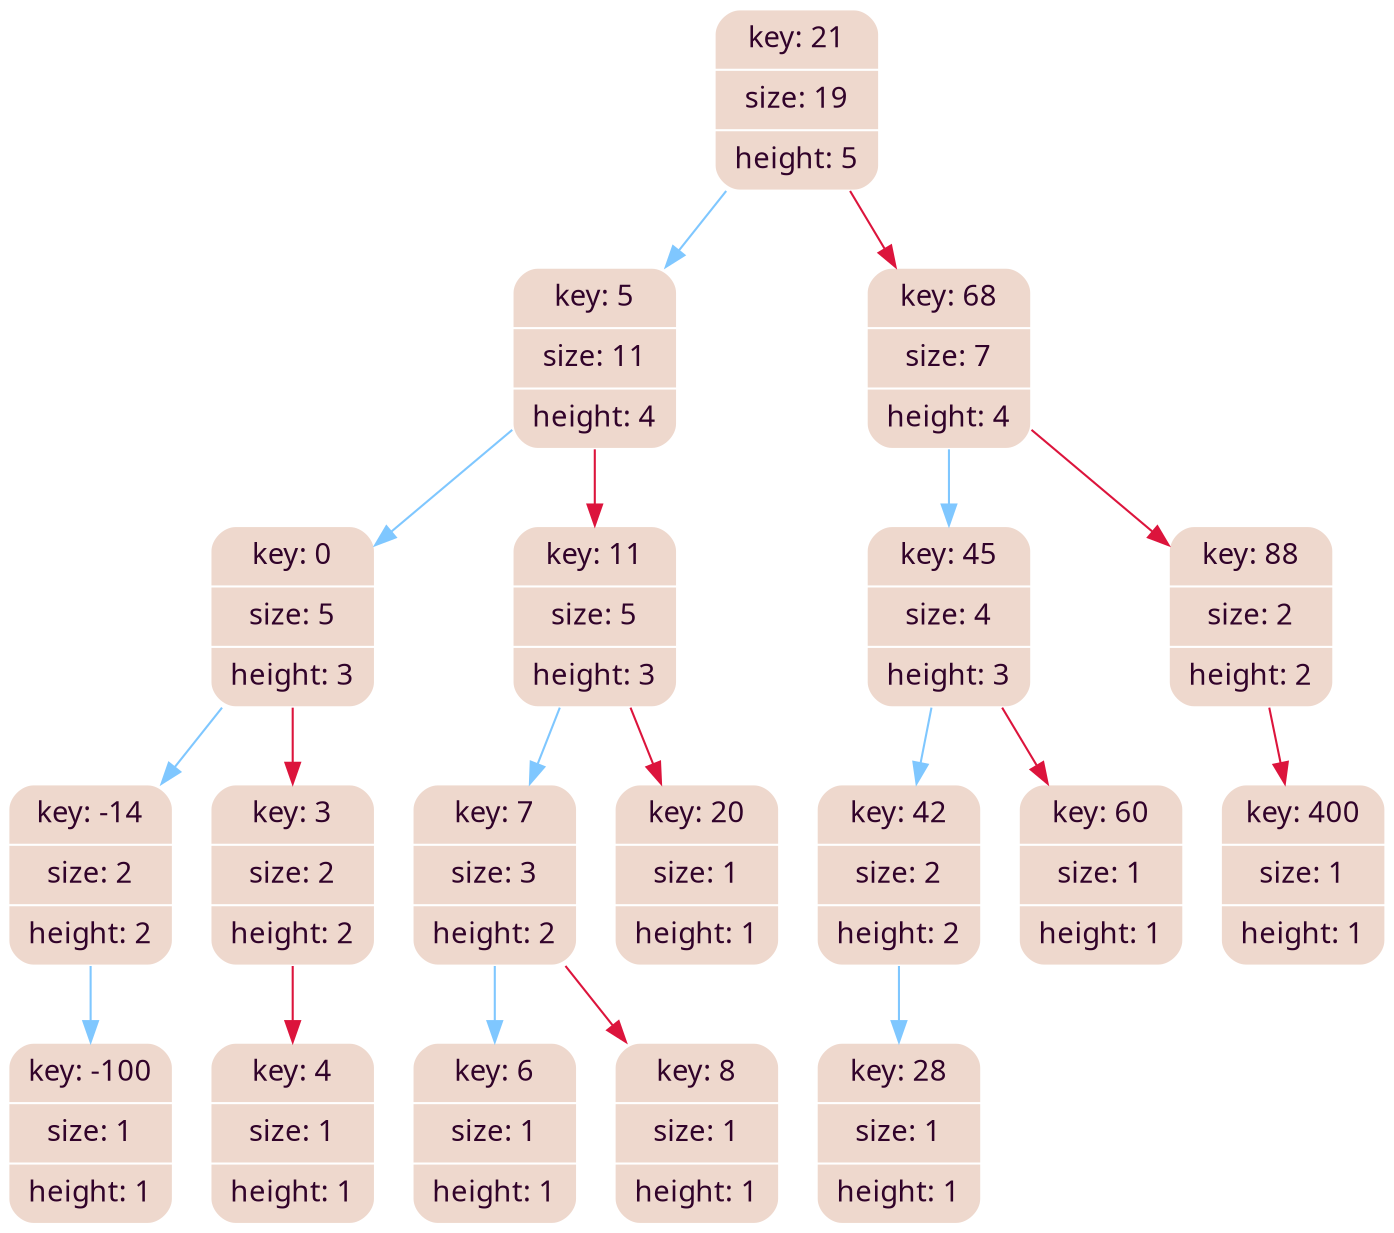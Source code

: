 digraph   
{
rankdir = ""
splines = "true"

node0x604000000090 [shape      = "Mrecord", width = 1.1, height = 1.21,  fillcolor   = "#eed8cd", style = "filled", fontcolor= " #31032A", fontname = "Calibri", color = "white", label = "{key: 21| size: 19| height: 5}"]
node0x604000000090 -> node0x604000000010 [color = "#7FC7FF", style = "", constraint = true, fillcolor = "#7FC7FF",   fontcolor = "", fontname = "Calibri", label = ""];
node0x604000000010 [shape      = "Mrecord", width = 1.1, height = 1.21,  fillcolor   = "#eed8cd", style = "filled", fontcolor= " #31032A", fontname = "Calibri", color = "white", label = "{key: 5| size: 11| height: 4}"]
node0x604000000010 -> node0x604000000110 [color = "#7FC7FF", style = "", constraint = true, fillcolor = "#7FC7FF",   fontcolor = "", fontname = "Calibri", label = ""];
node0x604000000110 [shape      = "Mrecord", width = 1.1, height = 1.21,  fillcolor   = "#eed8cd", style = "filled", fontcolor= " #31032A", fontname = "Calibri", color = "white", label = "{key: 0| size: 5| height: 3}"]
node0x604000000110 -> node0x6040000000d0 [color = "#7FC7FF", style = "", constraint = true, fillcolor = "#7FC7FF",   fontcolor = "", fontname = "Calibri", label = ""];
node0x6040000000d0 [shape      = "Mrecord", width = 1.1, height = 1.21,  fillcolor   = "#eed8cd", style = "filled", fontcolor= " #31032A", fontname = "Calibri", color = "white", label = "{key: -14| size: 2| height: 2}"]
node0x6040000000d0 -> node0x604000000250 [color = "#7FC7FF", style = "", constraint = true, fillcolor = "#7FC7FF",   fontcolor = "", fontname = "Calibri", label = ""];
node0x604000000250 [shape      = "Mrecord", width = 1.1, height = 1.21,  fillcolor   = "#eed8cd", style = "filled", fontcolor= " #31032A", fontname = "Calibri", color = "white", label = "{key: -100| size: 1| height: 1}"]
node0x604000000110 -> node0x604000000150 [color = "#DC143C", style = "", constraint = true, fillcolor = "#DC143C",   fontcolor = "", fontname = "Calibri", label = ""];
node0x604000000150 [shape      = "Mrecord", width = 1.1, height = 1.21,  fillcolor   = "#eed8cd", style = "filled", fontcolor= " #31032A", fontname = "Calibri", color = "white", label = "{key: 3| size: 2| height: 2}"]
node0x604000000150 -> node0x604000000390 [color = "#DC143C", style = "", constraint = true, fillcolor = "#DC143C",   fontcolor = "", fontname = "Calibri", label = ""];
node0x604000000390 [shape      = "Mrecord", width = 1.1, height = 1.21,  fillcolor   = "#eed8cd", style = "filled", fontcolor= " #31032A", fontname = "Calibri", color = "white", label = "{key: 4| size: 1| height: 1}"]
node0x604000000010 -> node0x6040000001d0 [color = "#DC143C", style = "", constraint = true, fillcolor = "#DC143C",   fontcolor = "", fontname = "Calibri", label = ""];
node0x6040000001d0 [shape      = "Mrecord", width = 1.1, height = 1.21,  fillcolor   = "#eed8cd", style = "filled", fontcolor= " #31032A", fontname = "Calibri", color = "white", label = "{key: 11| size: 5| height: 3}"]
node0x6040000001d0 -> node0x604000000410 [color = "#7FC7FF", style = "", constraint = true, fillcolor = "#7FC7FF",   fontcolor = "", fontname = "Calibri", label = ""];
node0x604000000410 [shape      = "Mrecord", width = 1.1, height = 1.21,  fillcolor   = "#eed8cd", style = "filled", fontcolor= " #31032A", fontname = "Calibri", color = "white", label = "{key: 7| size: 3| height: 2}"]
node0x604000000410 -> node0x6040000003d0 [color = "#7FC7FF", style = "", constraint = true, fillcolor = "#7FC7FF",   fontcolor = "", fontname = "Calibri", label = ""];
node0x6040000003d0 [shape      = "Mrecord", width = 1.1, height = 1.21,  fillcolor   = "#eed8cd", style = "filled", fontcolor= " #31032A", fontname = "Calibri", color = "white", label = "{key: 6| size: 1| height: 1}"]
node0x604000000410 -> node0x604000000450 [color = "#DC143C", style = "", constraint = true, fillcolor = "#DC143C",   fontcolor = "", fontname = "Calibri", label = ""];
node0x604000000450 [shape      = "Mrecord", width = 1.1, height = 1.21,  fillcolor   = "#eed8cd", style = "filled", fontcolor= " #31032A", fontname = "Calibri", color = "white", label = "{key: 8| size: 1| height: 1}"]
node0x6040000001d0 -> node0x604000000050 [color = "#DC143C", style = "", constraint = true, fillcolor = "#DC143C",   fontcolor = "", fontname = "Calibri", label = ""];
node0x604000000050 [shape      = "Mrecord", width = 1.1, height = 1.21,  fillcolor   = "#eed8cd", style = "filled", fontcolor= " #31032A", fontname = "Calibri", color = "white", label = "{key: 20| size: 1| height: 1}"]
node0x604000000090 -> node0x6040000002d0 [color = "#DC143C", style = "", constraint = true, fillcolor = "#DC143C",   fontcolor = "", fontname = "Calibri", label = ""];
node0x6040000002d0 [shape      = "Mrecord", width = 1.1, height = 1.21,  fillcolor   = "#eed8cd", style = "filled", fontcolor= " #31032A", fontname = "Calibri", color = "white", label = "{key: 68| size: 7| height: 4}"]
node0x6040000002d0 -> node0x604000000210 [color = "#7FC7FF", style = "", constraint = true, fillcolor = "#7FC7FF",   fontcolor = "", fontname = "Calibri", label = ""];
node0x604000000210 [shape      = "Mrecord", width = 1.1, height = 1.21,  fillcolor   = "#eed8cd", style = "filled", fontcolor= " #31032A", fontname = "Calibri", color = "white", label = "{key: 45| size: 4| height: 3}"]
node0x604000000210 -> node0x604000000190 [color = "#7FC7FF", style = "", constraint = true, fillcolor = "#7FC7FF",   fontcolor = "", fontname = "Calibri", label = ""];
node0x604000000190 [shape      = "Mrecord", width = 1.1, height = 1.21,  fillcolor   = "#eed8cd", style = "filled", fontcolor= " #31032A", fontname = "Calibri", color = "white", label = "{key: 42| size: 2| height: 2}"]
node0x604000000190 -> node0x604000000490 [color = "#7FC7FF", style = "", constraint = true, fillcolor = "#7FC7FF",   fontcolor = "", fontname = "Calibri", label = ""];
node0x604000000490 [shape      = "Mrecord", width = 1.1, height = 1.21,  fillcolor   = "#eed8cd", style = "filled", fontcolor= " #31032A", fontname = "Calibri", color = "white", label = "{key: 28| size: 1| height: 1}"]
node0x604000000210 -> node0x604000000350 [color = "#DC143C", style = "", constraint = true, fillcolor = "#DC143C",   fontcolor = "", fontname = "Calibri", label = ""];
node0x604000000350 [shape      = "Mrecord", width = 1.1, height = 1.21,  fillcolor   = "#eed8cd", style = "filled", fontcolor= " #31032A", fontname = "Calibri", color = "white", label = "{key: 60| size: 1| height: 1}"]
node0x6040000002d0 -> node0x604000000310 [color = "#DC143C", style = "", constraint = true, fillcolor = "#DC143C",   fontcolor = "", fontname = "Calibri", label = ""];
node0x604000000310 [shape      = "Mrecord", width = 1.1, height = 1.21,  fillcolor   = "#eed8cd", style = "filled", fontcolor= " #31032A", fontname = "Calibri", color = "white", label = "{key: 88| size: 2| height: 2}"]
node0x604000000310 -> node0x604000000290 [color = "#DC143C", style = "", constraint = true, fillcolor = "#DC143C",   fontcolor = "", fontname = "Calibri", label = ""];
node0x604000000290 [shape      = "Mrecord", width = 1.1, height = 1.21,  fillcolor   = "#eed8cd", style = "filled", fontcolor= " #31032A", fontname = "Calibri", color = "white", label = "{key: 400| size: 1| height: 1}"]
}
